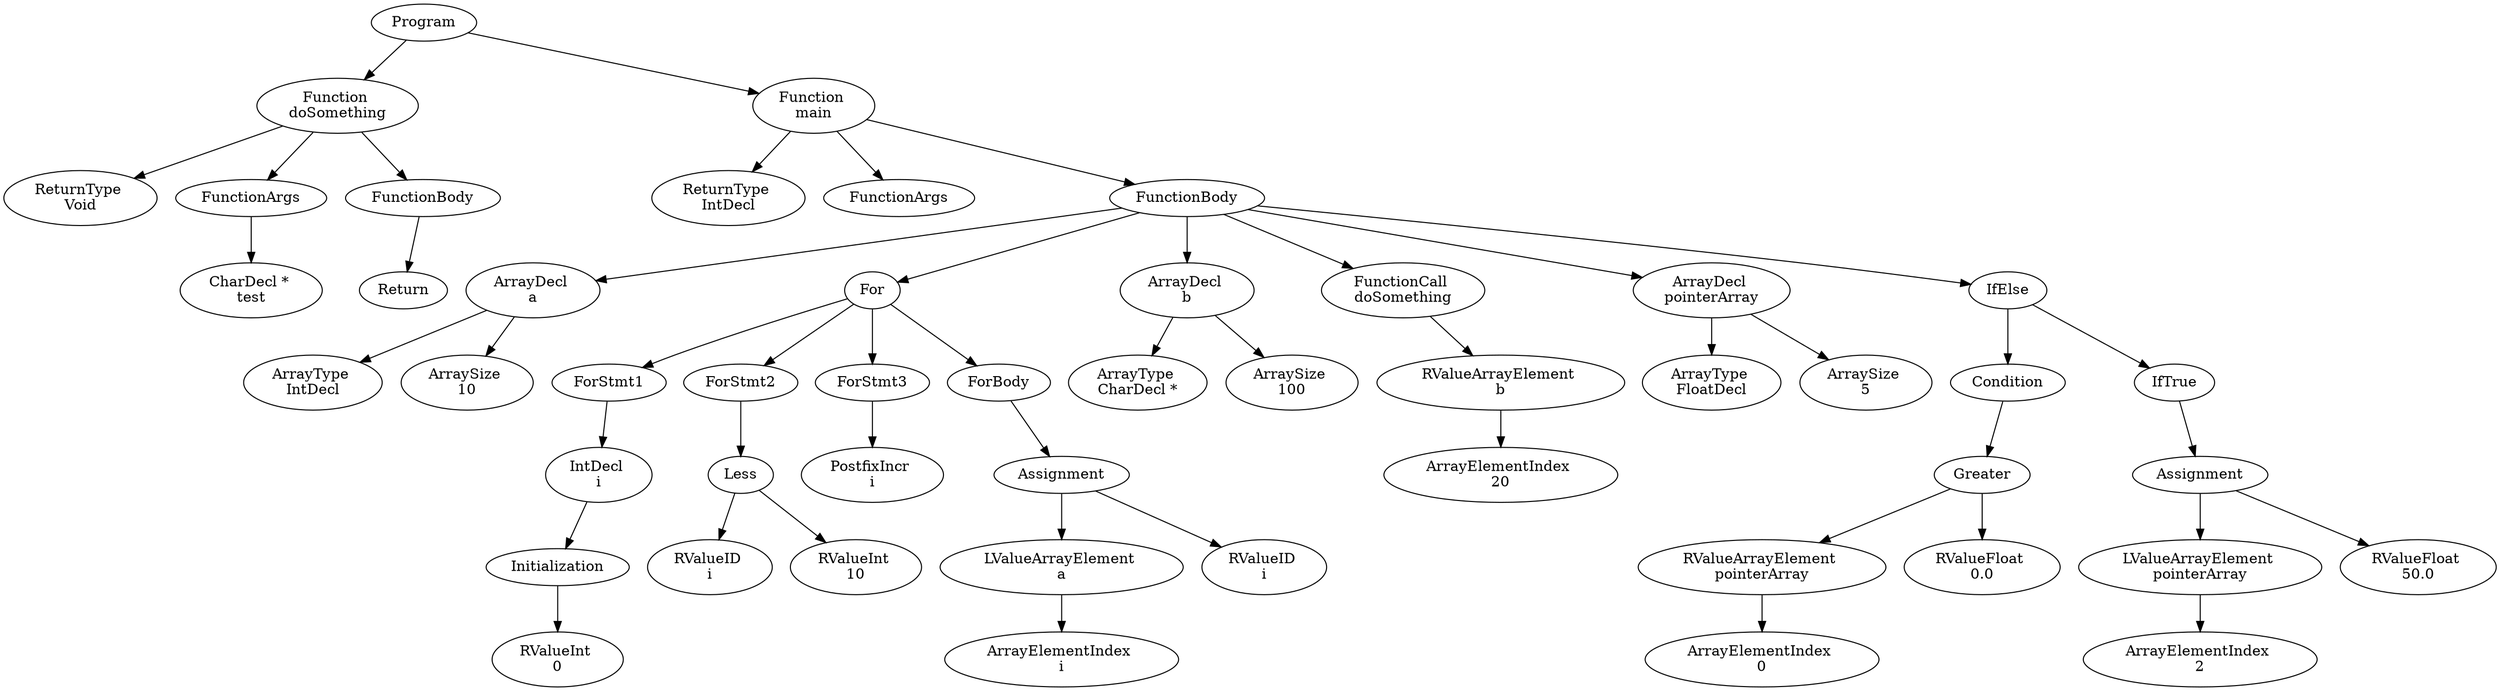 digraph AST {
2 [label="Program"];
3 [label="Function \ndoSomething"];
4 [label="ReturnType \nVoid"];
5 [label="FunctionArgs"];
6 [label="CharDecl * \ntest"];
5 -> 6;
7 [label="FunctionBody"];
8 [label="Return"];
7 -> 8;
3 -> 4;
3 -> 5;
3 -> 7;
9 [label="Function \nmain"];
10 [label="ReturnType \nIntDecl"];
11 [label="FunctionArgs"];
12 [label="FunctionBody"];
13 [label="ArrayDecl \na"];
14 [label="ArrayType \nIntDecl"];
15 [label="ArraySize \n10"];
13 -> 14;
13 -> 15;
16 [label="For"];
17 [label="ForStmt1"];
18 [label="IntDecl \ni"];
19 [label="Initialization"];
20 [label="RValueInt \n0"];
19 -> 20;
18 -> 19;
17 -> 18;
21 [label="ForStmt2"];
22 [label="Less"];
23 [label="RValueID \ni"];
24 [label="RValueInt \n10"];
22 -> 23;
22 -> 24;
21 -> 22;
25 [label="ForStmt3"];
26 [label="PostfixIncr \ni"];
25 -> 26;
27 [label="ForBody"];
28 [label="Assignment"];
29 [label="LValueArrayElement \na"];
30 [label="ArrayElementIndex \ni"];
29 -> 30;
31 [label="RValueID \ni"];
28 -> 29;
28 -> 31;
27 -> 28;
16 -> 17;
16 -> 21;
16 -> 25;
16 -> 27;
32 [label="ArrayDecl \nb"];
33 [label="ArrayType \nCharDecl *"];
34 [label="ArraySize \n100"];
32 -> 33;
32 -> 34;
35 [label="FunctionCall \ndoSomething"];
36 [label="RValueArrayElement \nb"];
37 [label="ArrayElementIndex \n20"];
36 -> 37;
35 -> 36;
38 [label="ArrayDecl \npointerArray"];
39 [label="ArrayType \nFloatDecl"];
40 [label="ArraySize \n5"];
38 -> 39;
38 -> 40;
41 [label="IfElse"];
42 [label="Condition"];
43 [label="Greater"];
44 [label="RValueArrayElement \npointerArray"];
45 [label="ArrayElementIndex \n0"];
44 -> 45;
46 [label="RValueFloat \n0.0"];
43 -> 44;
43 -> 46;
42 -> 43;
47 [label="IfTrue"];
48 [label="Assignment"];
49 [label="LValueArrayElement \npointerArray"];
50 [label="ArrayElementIndex \n2"];
49 -> 50;
51 [label="RValueFloat \n50.0"];
48 -> 49;
48 -> 51;
47 -> 48;
41 -> 42;
41 -> 47;
12 -> 13;
12 -> 16;
12 -> 32;
12 -> 35;
12 -> 38;
12 -> 41;
9 -> 10;
9 -> 11;
9 -> 12;
2 -> 3;
2 -> 9;
}